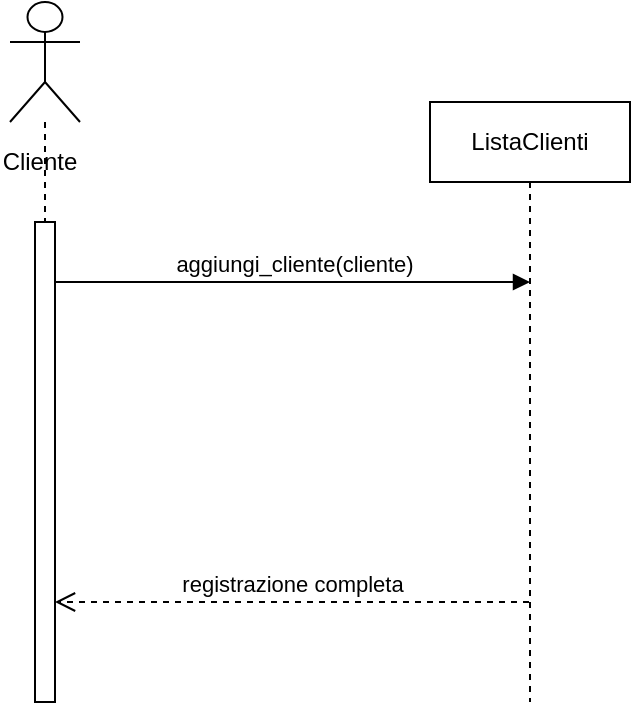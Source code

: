 <mxfile version="14.8.1"><diagram id="C78ZarfjP3hQnQgvAr0a" name="Page-1"><mxGraphModel dx="934" dy="460" grid="1" gridSize="10" guides="1" tooltips="1" connect="1" arrows="1" fold="1" page="1" pageScale="1" pageWidth="827" pageHeight="1169" math="0" shadow="0"><root><mxCell id="0"/><mxCell id="1" parent="0"/><mxCell id="dwXHPli6VImJyUzmydDg-1" value="" style="html=1;points=[];perimeter=orthogonalPerimeter;" vertex="1" parent="1"><mxGeometry x="112.5" y="130" width="10" height="240" as="geometry"/></mxCell><mxCell id="dwXHPli6VImJyUzmydDg-10" value="" style="shape=umlLifeline;participant=umlActor;perimeter=lifelinePerimeter;whiteSpace=wrap;html=1;container=1;collapsible=0;recursiveResize=0;verticalAlign=top;spacingTop=36;outlineConnect=0;size=60;" vertex="1" parent="1"><mxGeometry x="100" y="20" width="35" height="110" as="geometry"/></mxCell><mxCell id="dwXHPli6VImJyUzmydDg-11" value="Cliente" style="text;html=1;strokeColor=none;fillColor=none;align=center;verticalAlign=middle;whiteSpace=wrap;rounded=0;" vertex="1" parent="dwXHPli6VImJyUzmydDg-10"><mxGeometry x="-5" y="70" width="40" height="20" as="geometry"/></mxCell><mxCell id="dwXHPli6VImJyUzmydDg-12" value="&lt;div&gt;ListaClienti&lt;/div&gt;" style="shape=umlLifeline;perimeter=lifelinePerimeter;whiteSpace=wrap;html=1;container=1;collapsible=0;recursiveResize=0;outlineConnect=0;" vertex="1" parent="1"><mxGeometry x="310" y="70" width="100" height="300" as="geometry"/></mxCell><mxCell id="dwXHPli6VImJyUzmydDg-13" value="aggiungi_cliente(cliente)" style="html=1;verticalAlign=bottom;endArrow=block;" edge="1" parent="1"><mxGeometry width="80" relative="1" as="geometry"><mxPoint x="122.5" y="160" as="sourcePoint"/><mxPoint x="360" y="160" as="targetPoint"/></mxGeometry></mxCell><mxCell id="dwXHPli6VImJyUzmydDg-14" value="&lt;div&gt;registrazione completa&lt;/div&gt;" style="html=1;verticalAlign=bottom;endArrow=open;dashed=1;endSize=8;" edge="1" parent="1" source="dwXHPli6VImJyUzmydDg-12"><mxGeometry relative="1" as="geometry"><mxPoint x="202.5" y="320" as="sourcePoint"/><mxPoint x="122.5" y="320" as="targetPoint"/></mxGeometry></mxCell></root></mxGraphModel></diagram></mxfile>